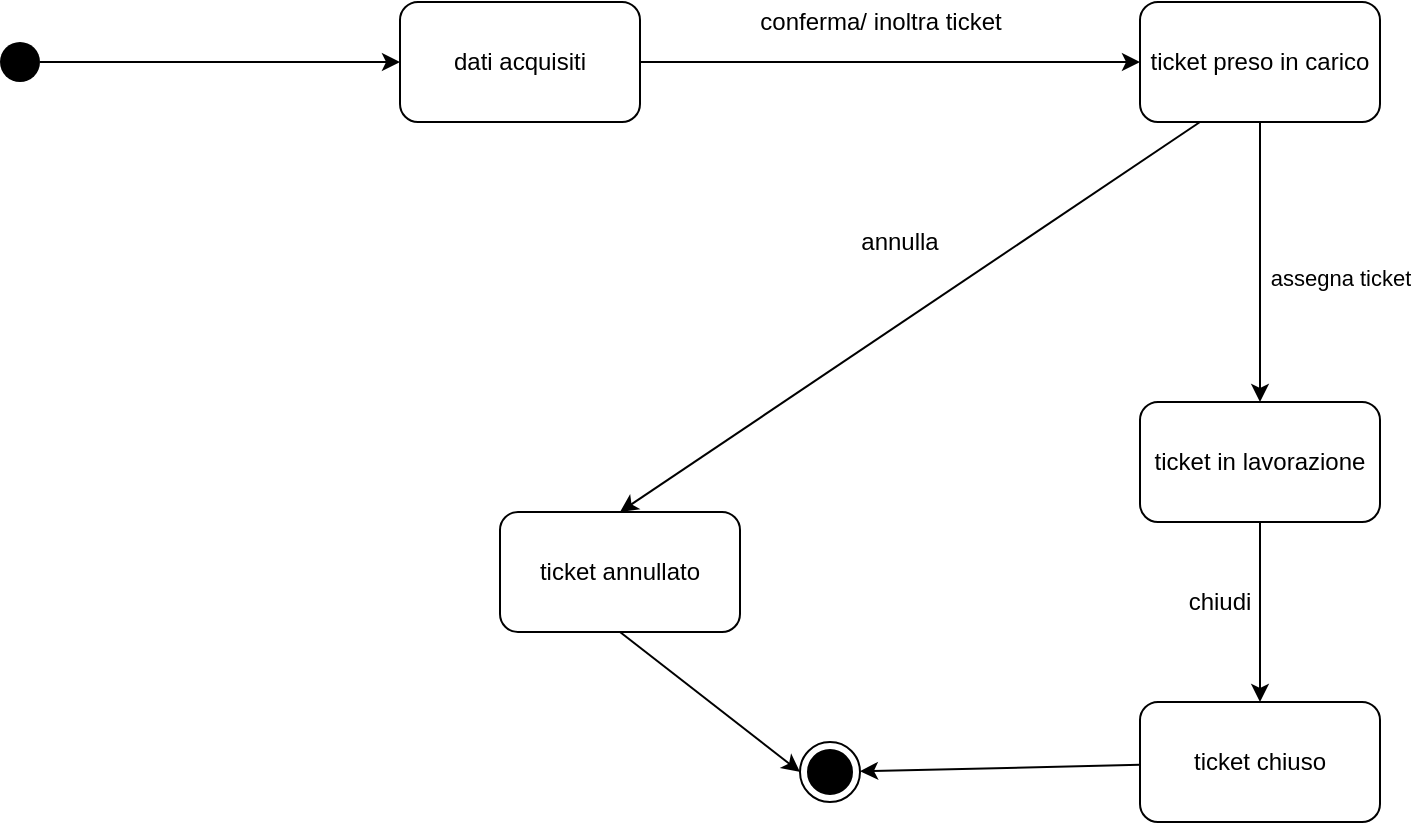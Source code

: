<mxfile version="13.10.3" type="device"><diagram name="Page-1" id="58cdce13-f638-feb5-8d6f-7d28b1aa9fa0"><mxGraphModel dx="1422" dy="762" grid="1" gridSize="10" guides="1" tooltips="1" connect="1" arrows="1" fold="1" page="1" pageScale="1" pageWidth="1100" pageHeight="850" background="#ffffff" math="0" shadow="0"><root><mxCell id="0"/><mxCell id="1" parent="0"/><mxCell id="e2YwPOoHBowxmd_tDMPB-1" value="ticket preso in carico" style="rounded=1;whiteSpace=wrap;html=1;" parent="1" vertex="1"><mxGeometry x="590" y="170" width="120" height="60" as="geometry"/></mxCell><mxCell id="e2YwPOoHBowxmd_tDMPB-2" value="" style="endArrow=classic;html=1;entryX=0;entryY=0.5;entryDx=0;entryDy=0;exitX=1;exitY=0.5;exitDx=0;exitDy=0;" parent="1" source="qHvofk7dCdgyqK9VuT2T-1" target="e2YwPOoHBowxmd_tDMPB-1" edge="1"><mxGeometry width="50" height="50" relative="1" as="geometry"><mxPoint x="50" y="140" as="sourcePoint"/><mxPoint x="580" y="420" as="targetPoint"/></mxGeometry></mxCell><mxCell id="e2YwPOoHBowxmd_tDMPB-3" value="conferma/ inoltra ticket" style="text;html=1;align=center;verticalAlign=middle;resizable=0;points=[];autosize=1;" parent="1" vertex="1"><mxGeometry x="390" y="170" width="140" height="20" as="geometry"/></mxCell><mxCell id="e2YwPOoHBowxmd_tDMPB-4" value="assegna ticket" style="endArrow=classic;html=1;exitX=0.5;exitY=1;exitDx=0;exitDy=0;" parent="1" source="e2YwPOoHBowxmd_tDMPB-1" target="e2YwPOoHBowxmd_tDMPB-5" edge="1"><mxGeometry x="0.111" y="40" width="50" height="50" relative="1" as="geometry"><mxPoint x="570" y="460" as="sourcePoint"/><mxPoint x="420" y="270" as="targetPoint"/><mxPoint as="offset"/></mxGeometry></mxCell><mxCell id="e2YwPOoHBowxmd_tDMPB-5" value="ticket in lavorazione" style="rounded=1;whiteSpace=wrap;html=1;" parent="1" vertex="1"><mxGeometry x="590" y="370" width="120" height="60" as="geometry"/></mxCell><mxCell id="qHvofk7dCdgyqK9VuT2T-3" value="" style="edgeStyle=orthogonalEdgeStyle;rounded=0;orthogonalLoop=1;jettySize=auto;html=1;" parent="1" source="e2YwPOoHBowxmd_tDMPB-6" target="qHvofk7dCdgyqK9VuT2T-1" edge="1"><mxGeometry relative="1" as="geometry"/></mxCell><mxCell id="e2YwPOoHBowxmd_tDMPB-6" value="" style="ellipse;fillColor=#000000;strokeColor=none;" parent="1" vertex="1"><mxGeometry x="20" y="190" width="20" height="20" as="geometry"/></mxCell><mxCell id="e2YwPOoHBowxmd_tDMPB-9" value="" style="endArrow=classic;html=1;exitX=0.5;exitY=1;exitDx=0;exitDy=0;entryX=0.5;entryY=0;entryDx=0;entryDy=0;" parent="1" source="e2YwPOoHBowxmd_tDMPB-5" edge="1" target="kn9yUcR0Oz9o0ylJAcLB-6"><mxGeometry width="50" height="50" relative="1" as="geometry"><mxPoint x="570" y="450" as="sourcePoint"/><mxPoint x="560" y="540" as="targetPoint"/></mxGeometry></mxCell><mxCell id="qHvofk7dCdgyqK9VuT2T-1" value="dati acquisiti" style="rounded=1;whiteSpace=wrap;html=1;" parent="1" vertex="1"><mxGeometry x="220" y="170" width="120" height="60" as="geometry"/></mxCell><mxCell id="kn9yUcR0Oz9o0ylJAcLB-5" value="chiudi" style="text;html=1;strokeColor=none;fillColor=none;align=center;verticalAlign=middle;whiteSpace=wrap;rounded=0;" vertex="1" parent="1"><mxGeometry x="610" y="460" width="40" height="20" as="geometry"/></mxCell><mxCell id="kn9yUcR0Oz9o0ylJAcLB-6" value="ticket chiuso" style="rounded=1;whiteSpace=wrap;html=1;" vertex="1" parent="1"><mxGeometry x="590" y="520" width="120" height="60" as="geometry"/></mxCell><mxCell id="kn9yUcR0Oz9o0ylJAcLB-7" value="" style="endArrow=classic;html=1;exitX=0.25;exitY=1;exitDx=0;exitDy=0;entryX=0.5;entryY=0;entryDx=0;entryDy=0;" edge="1" parent="1" source="e2YwPOoHBowxmd_tDMPB-1" target="kn9yUcR0Oz9o0ylJAcLB-8"><mxGeometry width="50" height="50" relative="1" as="geometry"><mxPoint x="520" y="480" as="sourcePoint"/><mxPoint x="360" y="370" as="targetPoint"/></mxGeometry></mxCell><mxCell id="kn9yUcR0Oz9o0ylJAcLB-8" value="ticket annullato" style="rounded=1;whiteSpace=wrap;html=1;" vertex="1" parent="1"><mxGeometry x="270" y="425" width="120" height="60" as="geometry"/></mxCell><mxCell id="kn9yUcR0Oz9o0ylJAcLB-9" value="annulla" style="text;html=1;strokeColor=none;fillColor=none;align=center;verticalAlign=middle;whiteSpace=wrap;rounded=0;" vertex="1" parent="1"><mxGeometry x="450" y="280" width="40" height="20" as="geometry"/></mxCell><mxCell id="kn9yUcR0Oz9o0ylJAcLB-10" value="" style="endArrow=classic;html=1;exitX=0.5;exitY=1;exitDx=0;exitDy=0;entryX=0;entryY=0.5;entryDx=0;entryDy=0;" edge="1" parent="1" source="kn9yUcR0Oz9o0ylJAcLB-8" target="kn9yUcR0Oz9o0ylJAcLB-12"><mxGeometry width="50" height="50" relative="1" as="geometry"><mxPoint x="520" y="480" as="sourcePoint"/><mxPoint x="330" y="670" as="targetPoint"/></mxGeometry></mxCell><mxCell id="kn9yUcR0Oz9o0ylJAcLB-11" value="" style="endArrow=classic;html=1;" edge="1" parent="1" source="kn9yUcR0Oz9o0ylJAcLB-6" target="kn9yUcR0Oz9o0ylJAcLB-12"><mxGeometry width="50" height="50" relative="1" as="geometry"><mxPoint x="520" y="480" as="sourcePoint"/><mxPoint x="360" y="680" as="targetPoint"/></mxGeometry></mxCell><mxCell id="kn9yUcR0Oz9o0ylJAcLB-12" value="" style="ellipse;html=1;shape=endState;fillColor=#000000;strokeColor=#000000;" vertex="1" parent="1"><mxGeometry x="420" y="540" width="30" height="30" as="geometry"/></mxCell></root></mxGraphModel></diagram></mxfile>